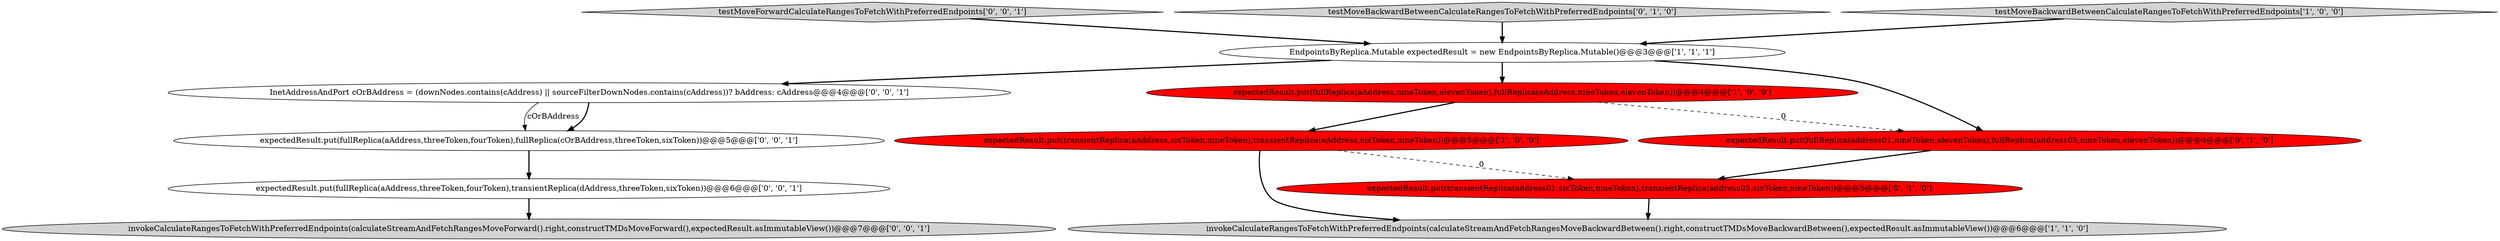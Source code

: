 digraph {
12 [style = filled, label = "testMoveForwardCalculateRangesToFetchWithPreferredEndpoints['0', '0', '1']", fillcolor = lightgray, shape = diamond image = "AAA0AAABBB3BBB"];
9 [style = filled, label = "expectedResult.put(fullReplica(aAddress,threeToken,fourToken),transientReplica(dAddress,threeToken,sixToken))@@@6@@@['0', '0', '1']", fillcolor = white, shape = ellipse image = "AAA0AAABBB3BBB"];
8 [style = filled, label = "expectedResult.put(fullReplica(aAddress,threeToken,fourToken),fullReplica(cOrBAddress,threeToken,sixToken))@@@5@@@['0', '0', '1']", fillcolor = white, shape = ellipse image = "AAA0AAABBB3BBB"];
6 [style = filled, label = "expectedResult.put(fullReplica(address01,nineToken,elevenToken),fullReplica(address05,nineToken,elevenToken))@@@4@@@['0', '1', '0']", fillcolor = red, shape = ellipse image = "AAA1AAABBB2BBB"];
1 [style = filled, label = "EndpointsByReplica.Mutable expectedResult = new EndpointsByReplica.Mutable()@@@3@@@['1', '1', '1']", fillcolor = white, shape = ellipse image = "AAA0AAABBB1BBB"];
7 [style = filled, label = "testMoveBackwardBetweenCalculateRangesToFetchWithPreferredEndpoints['0', '1', '0']", fillcolor = lightgray, shape = diamond image = "AAA0AAABBB2BBB"];
3 [style = filled, label = "testMoveBackwardBetweenCalculateRangesToFetchWithPreferredEndpoints['1', '0', '0']", fillcolor = lightgray, shape = diamond image = "AAA0AAABBB1BBB"];
10 [style = filled, label = "InetAddressAndPort cOrBAddress = (downNodes.contains(cAddress) || sourceFilterDownNodes.contains(cAddress))? bAddress: cAddress@@@4@@@['0', '0', '1']", fillcolor = white, shape = ellipse image = "AAA0AAABBB3BBB"];
11 [style = filled, label = "invokeCalculateRangesToFetchWithPreferredEndpoints(calculateStreamAndFetchRangesMoveForward().right,constructTMDsMoveForward(),expectedResult.asImmutableView())@@@7@@@['0', '0', '1']", fillcolor = lightgray, shape = ellipse image = "AAA0AAABBB3BBB"];
5 [style = filled, label = "expectedResult.put(transientReplica(address01,sixToken,nineToken),transientReplica(address05,sixToken,nineToken))@@@5@@@['0', '1', '0']", fillcolor = red, shape = ellipse image = "AAA1AAABBB2BBB"];
4 [style = filled, label = "expectedResult.put(transientReplica(aAddress,sixToken,nineToken),transientReplica(eAddress,sixToken,nineToken))@@@5@@@['1', '0', '0']", fillcolor = red, shape = ellipse image = "AAA1AAABBB1BBB"];
2 [style = filled, label = "invokeCalculateRangesToFetchWithPreferredEndpoints(calculateStreamAndFetchRangesMoveBackwardBetween().right,constructTMDsMoveBackwardBetween(),expectedResult.asImmutableView())@@@6@@@['1', '1', '0']", fillcolor = lightgray, shape = ellipse image = "AAA0AAABBB1BBB"];
0 [style = filled, label = "expectedResult.put(fullReplica(aAddress,nineToken,elevenToken),fullReplica(eAddress,nineToken,elevenToken))@@@4@@@['1', '0', '0']", fillcolor = red, shape = ellipse image = "AAA1AAABBB1BBB"];
4->5 [style = dashed, label="0"];
6->5 [style = bold, label=""];
5->2 [style = bold, label=""];
1->6 [style = bold, label=""];
7->1 [style = bold, label=""];
1->0 [style = bold, label=""];
4->2 [style = bold, label=""];
9->11 [style = bold, label=""];
10->8 [style = bold, label=""];
3->1 [style = bold, label=""];
10->8 [style = solid, label="cOrBAddress"];
1->10 [style = bold, label=""];
0->4 [style = bold, label=""];
12->1 [style = bold, label=""];
0->6 [style = dashed, label="0"];
8->9 [style = bold, label=""];
}
